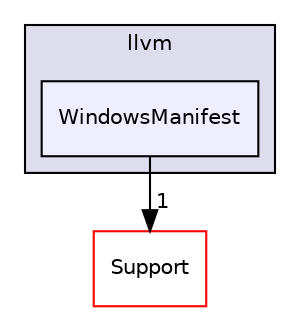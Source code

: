 digraph "include/llvm/WindowsManifest" {
  bgcolor=transparent;
  compound=true
  node [ fontsize="10", fontname="Helvetica"];
  edge [ labelfontsize="10", labelfontname="Helvetica"];
  subgraph clusterdir_dcde91663b8816e1e2311938ccd8f690 {
    graph [ bgcolor="#ddddee", pencolor="black", label="llvm" fontname="Helvetica", fontsize="10", URL="dir_dcde91663b8816e1e2311938ccd8f690.html"]
  dir_5a02183734cfc937c04d8da6fac1a1ed [shape=box, label="WindowsManifest", style="filled", fillcolor="#eeeeff", pencolor="black", URL="dir_5a02183734cfc937c04d8da6fac1a1ed.html"];
  }
  dir_ae1e398ac700924fa434b51c248a5531 [shape=box label="Support" color="red" URL="dir_ae1e398ac700924fa434b51c248a5531.html"];
  dir_5a02183734cfc937c04d8da6fac1a1ed->dir_ae1e398ac700924fa434b51c248a5531 [headlabel="1", labeldistance=1.5 headhref="dir_000317_000011.html"];
}

